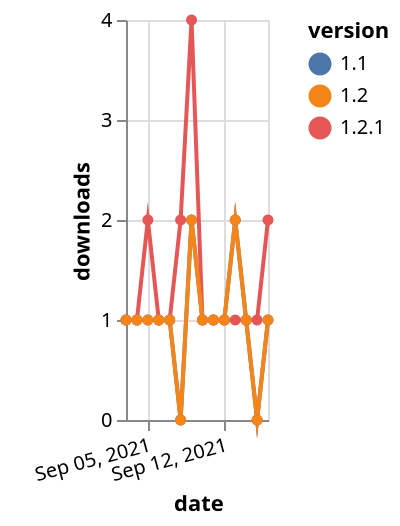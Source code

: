 {"$schema": "https://vega.github.io/schema/vega-lite/v5.json", "description": "A simple bar chart with embedded data.", "data": {"values": [{"date": "2021-09-03", "total": 160, "delta": 1, "version": "1.1"}, {"date": "2021-09-04", "total": 161, "delta": 1, "version": "1.1"}, {"date": "2021-09-05", "total": 162, "delta": 1, "version": "1.1"}, {"date": "2021-09-06", "total": 163, "delta": 1, "version": "1.1"}, {"date": "2021-09-07", "total": 164, "delta": 1, "version": "1.1"}, {"date": "2021-09-08", "total": 164, "delta": 0, "version": "1.1"}, {"date": "2021-09-09", "total": 166, "delta": 2, "version": "1.1"}, {"date": "2021-09-10", "total": 167, "delta": 1, "version": "1.1"}, {"date": "2021-09-11", "total": 168, "delta": 1, "version": "1.1"}, {"date": "2021-09-12", "total": 169, "delta": 1, "version": "1.1"}, {"date": "2021-09-13", "total": 171, "delta": 2, "version": "1.1"}, {"date": "2021-09-14", "total": 172, "delta": 1, "version": "1.1"}, {"date": "2021-09-15", "total": 172, "delta": 0, "version": "1.1"}, {"date": "2021-09-16", "total": 173, "delta": 1, "version": "1.1"}, {"date": "2021-09-03", "total": 211, "delta": 1, "version": "1.2.1"}, {"date": "2021-09-04", "total": 212, "delta": 1, "version": "1.2.1"}, {"date": "2021-09-05", "total": 214, "delta": 2, "version": "1.2.1"}, {"date": "2021-09-06", "total": 215, "delta": 1, "version": "1.2.1"}, {"date": "2021-09-07", "total": 216, "delta": 1, "version": "1.2.1"}, {"date": "2021-09-08", "total": 218, "delta": 2, "version": "1.2.1"}, {"date": "2021-09-09", "total": 222, "delta": 4, "version": "1.2.1"}, {"date": "2021-09-10", "total": 223, "delta": 1, "version": "1.2.1"}, {"date": "2021-09-11", "total": 224, "delta": 1, "version": "1.2.1"}, {"date": "2021-09-12", "total": 225, "delta": 1, "version": "1.2.1"}, {"date": "2021-09-13", "total": 226, "delta": 1, "version": "1.2.1"}, {"date": "2021-09-14", "total": 227, "delta": 1, "version": "1.2.1"}, {"date": "2021-09-15", "total": 228, "delta": 1, "version": "1.2.1"}, {"date": "2021-09-16", "total": 230, "delta": 2, "version": "1.2.1"}, {"date": "2021-09-03", "total": 178, "delta": 1, "version": "1.2"}, {"date": "2021-09-04", "total": 179, "delta": 1, "version": "1.2"}, {"date": "2021-09-05", "total": 180, "delta": 1, "version": "1.2"}, {"date": "2021-09-06", "total": 181, "delta": 1, "version": "1.2"}, {"date": "2021-09-07", "total": 182, "delta": 1, "version": "1.2"}, {"date": "2021-09-08", "total": 182, "delta": 0, "version": "1.2"}, {"date": "2021-09-09", "total": 184, "delta": 2, "version": "1.2"}, {"date": "2021-09-10", "total": 185, "delta": 1, "version": "1.2"}, {"date": "2021-09-11", "total": 186, "delta": 1, "version": "1.2"}, {"date": "2021-09-12", "total": 187, "delta": 1, "version": "1.2"}, {"date": "2021-09-13", "total": 189, "delta": 2, "version": "1.2"}, {"date": "2021-09-14", "total": 190, "delta": 1, "version": "1.2"}, {"date": "2021-09-15", "total": 190, "delta": 0, "version": "1.2"}, {"date": "2021-09-16", "total": 191, "delta": 1, "version": "1.2"}]}, "width": "container", "mark": {"type": "line", "point": {"filled": true}}, "encoding": {"x": {"field": "date", "type": "temporal", "timeUnit": "yearmonthdate", "title": "date", "axis": {"labelAngle": -15}}, "y": {"field": "delta", "type": "quantitative", "title": "downloads"}, "color": {"field": "version", "type": "nominal"}, "tooltip": {"field": "delta"}}}